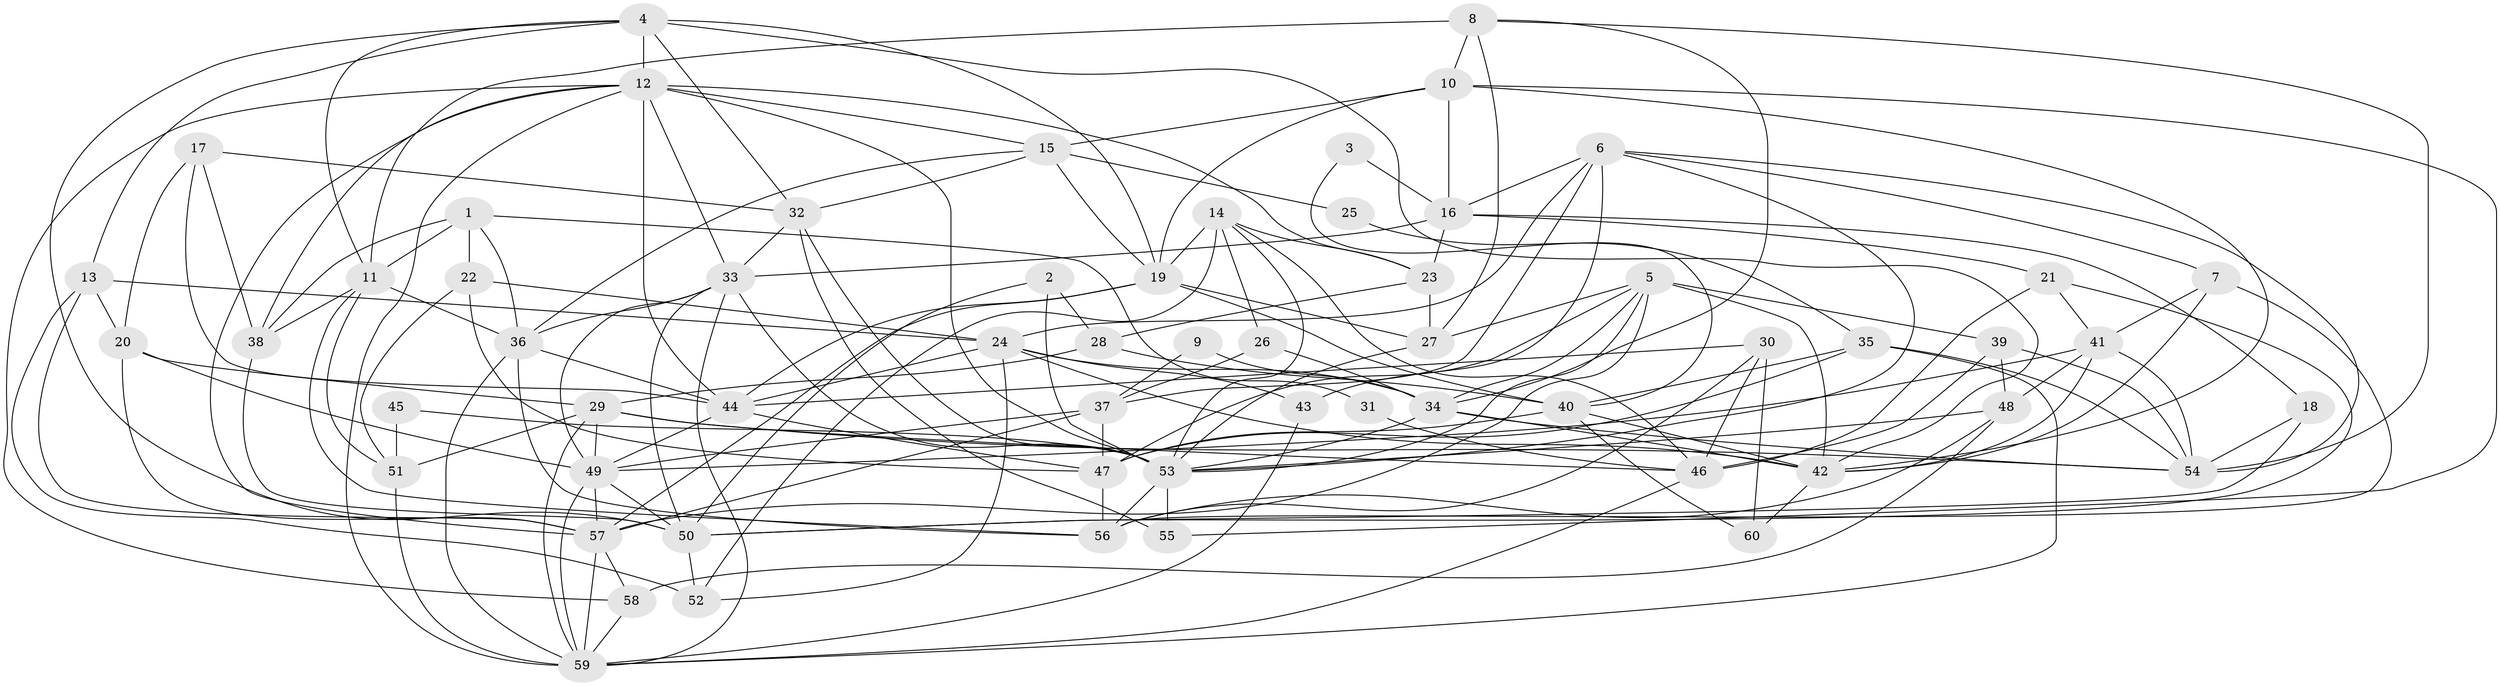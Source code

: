 // original degree distribution, {3: 0.226890756302521, 2: 0.14285714285714285, 4: 0.29411764705882354, 5: 0.19327731092436976, 6: 0.11764705882352941, 7: 0.01680672268907563, 8: 0.008403361344537815}
// Generated by graph-tools (version 1.1) at 2025/50/03/09/25 03:50:02]
// undirected, 60 vertices, 172 edges
graph export_dot {
graph [start="1"]
  node [color=gray90,style=filled];
  1;
  2;
  3;
  4;
  5;
  6;
  7;
  8;
  9;
  10;
  11;
  12;
  13;
  14;
  15;
  16;
  17;
  18;
  19;
  20;
  21;
  22;
  23;
  24;
  25;
  26;
  27;
  28;
  29;
  30;
  31;
  32;
  33;
  34;
  35;
  36;
  37;
  38;
  39;
  40;
  41;
  42;
  43;
  44;
  45;
  46;
  47;
  48;
  49;
  50;
  51;
  52;
  53;
  54;
  55;
  56;
  57;
  58;
  59;
  60;
  1 -- 11 [weight=1.0];
  1 -- 22 [weight=1.0];
  1 -- 31 [weight=1.0];
  1 -- 36 [weight=1.0];
  1 -- 38 [weight=1.0];
  2 -- 28 [weight=1.0];
  2 -- 50 [weight=1.0];
  2 -- 53 [weight=1.0];
  3 -- 16 [weight=1.0];
  3 -- 40 [weight=1.0];
  4 -- 11 [weight=1.0];
  4 -- 12 [weight=1.0];
  4 -- 13 [weight=1.0];
  4 -- 19 [weight=1.0];
  4 -- 32 [weight=1.0];
  4 -- 42 [weight=1.0];
  4 -- 50 [weight=1.0];
  5 -- 27 [weight=1.0];
  5 -- 34 [weight=1.0];
  5 -- 39 [weight=1.0];
  5 -- 42 [weight=1.0];
  5 -- 47 [weight=1.0];
  5 -- 53 [weight=1.0];
  5 -- 57 [weight=1.0];
  6 -- 7 [weight=1.0];
  6 -- 16 [weight=1.0];
  6 -- 24 [weight=1.0];
  6 -- 37 [weight=1.0];
  6 -- 43 [weight=1.0];
  6 -- 53 [weight=1.0];
  6 -- 54 [weight=1.0];
  7 -- 41 [weight=1.0];
  7 -- 42 [weight=1.0];
  7 -- 56 [weight=1.0];
  8 -- 10 [weight=1.0];
  8 -- 11 [weight=2.0];
  8 -- 27 [weight=1.0];
  8 -- 34 [weight=1.0];
  8 -- 54 [weight=1.0];
  9 -- 34 [weight=1.0];
  9 -- 37 [weight=1.0];
  10 -- 15 [weight=1.0];
  10 -- 16 [weight=1.0];
  10 -- 19 [weight=1.0];
  10 -- 42 [weight=1.0];
  10 -- 55 [weight=1.0];
  11 -- 36 [weight=1.0];
  11 -- 38 [weight=1.0];
  11 -- 51 [weight=1.0];
  11 -- 56 [weight=1.0];
  12 -- 15 [weight=1.0];
  12 -- 23 [weight=1.0];
  12 -- 33 [weight=1.0];
  12 -- 38 [weight=1.0];
  12 -- 44 [weight=1.0];
  12 -- 53 [weight=1.0];
  12 -- 57 [weight=1.0];
  12 -- 58 [weight=1.0];
  12 -- 59 [weight=1.0];
  13 -- 20 [weight=1.0];
  13 -- 24 [weight=1.0];
  13 -- 52 [weight=1.0];
  13 -- 57 [weight=1.0];
  14 -- 19 [weight=1.0];
  14 -- 23 [weight=1.0];
  14 -- 26 [weight=1.0];
  14 -- 46 [weight=1.0];
  14 -- 52 [weight=1.0];
  14 -- 53 [weight=1.0];
  15 -- 19 [weight=1.0];
  15 -- 25 [weight=1.0];
  15 -- 32 [weight=1.0];
  15 -- 36 [weight=1.0];
  16 -- 18 [weight=1.0];
  16 -- 21 [weight=1.0];
  16 -- 23 [weight=1.0];
  16 -- 33 [weight=1.0];
  17 -- 20 [weight=1.0];
  17 -- 32 [weight=1.0];
  17 -- 38 [weight=1.0];
  17 -- 44 [weight=1.0];
  18 -- 50 [weight=1.0];
  18 -- 54 [weight=1.0];
  19 -- 27 [weight=1.0];
  19 -- 40 [weight=1.0];
  19 -- 44 [weight=1.0];
  19 -- 57 [weight=1.0];
  20 -- 29 [weight=1.0];
  20 -- 49 [weight=1.0];
  20 -- 57 [weight=1.0];
  21 -- 41 [weight=1.0];
  21 -- 46 [weight=1.0];
  21 -- 50 [weight=1.0];
  22 -- 24 [weight=1.0];
  22 -- 47 [weight=1.0];
  22 -- 51 [weight=1.0];
  23 -- 27 [weight=1.0];
  23 -- 28 [weight=1.0];
  24 -- 34 [weight=1.0];
  24 -- 42 [weight=1.0];
  24 -- 43 [weight=1.0];
  24 -- 44 [weight=1.0];
  24 -- 52 [weight=1.0];
  25 -- 35 [weight=1.0];
  26 -- 34 [weight=1.0];
  26 -- 37 [weight=1.0];
  27 -- 53 [weight=1.0];
  28 -- 29 [weight=1.0];
  28 -- 40 [weight=1.0];
  29 -- 46 [weight=1.0];
  29 -- 49 [weight=1.0];
  29 -- 51 [weight=1.0];
  29 -- 54 [weight=1.0];
  29 -- 59 [weight=1.0];
  30 -- 44 [weight=1.0];
  30 -- 46 [weight=1.0];
  30 -- 56 [weight=1.0];
  30 -- 60 [weight=1.0];
  31 -- 46 [weight=1.0];
  32 -- 33 [weight=1.0];
  32 -- 53 [weight=1.0];
  32 -- 55 [weight=1.0];
  33 -- 36 [weight=1.0];
  33 -- 49 [weight=1.0];
  33 -- 50 [weight=1.0];
  33 -- 53 [weight=1.0];
  33 -- 59 [weight=1.0];
  34 -- 42 [weight=1.0];
  34 -- 53 [weight=1.0];
  34 -- 54 [weight=1.0];
  35 -- 40 [weight=1.0];
  35 -- 47 [weight=1.0];
  35 -- 54 [weight=1.0];
  35 -- 59 [weight=1.0];
  36 -- 44 [weight=1.0];
  36 -- 56 [weight=2.0];
  36 -- 59 [weight=1.0];
  37 -- 47 [weight=1.0];
  37 -- 49 [weight=1.0];
  37 -- 57 [weight=1.0];
  38 -- 50 [weight=1.0];
  39 -- 46 [weight=1.0];
  39 -- 48 [weight=1.0];
  39 -- 54 [weight=1.0];
  40 -- 42 [weight=1.0];
  40 -- 47 [weight=1.0];
  40 -- 60 [weight=1.0];
  41 -- 42 [weight=1.0];
  41 -- 48 [weight=1.0];
  41 -- 49 [weight=1.0];
  41 -- 54 [weight=1.0];
  42 -- 60 [weight=1.0];
  43 -- 59 [weight=1.0];
  44 -- 47 [weight=1.0];
  44 -- 49 [weight=1.0];
  45 -- 51 [weight=1.0];
  45 -- 53 [weight=1.0];
  46 -- 59 [weight=1.0];
  47 -- 56 [weight=1.0];
  48 -- 53 [weight=1.0];
  48 -- 56 [weight=1.0];
  48 -- 58 [weight=1.0];
  49 -- 50 [weight=1.0];
  49 -- 57 [weight=1.0];
  49 -- 59 [weight=1.0];
  50 -- 52 [weight=1.0];
  51 -- 59 [weight=1.0];
  53 -- 55 [weight=1.0];
  53 -- 56 [weight=1.0];
  57 -- 58 [weight=1.0];
  57 -- 59 [weight=1.0];
  58 -- 59 [weight=1.0];
}
